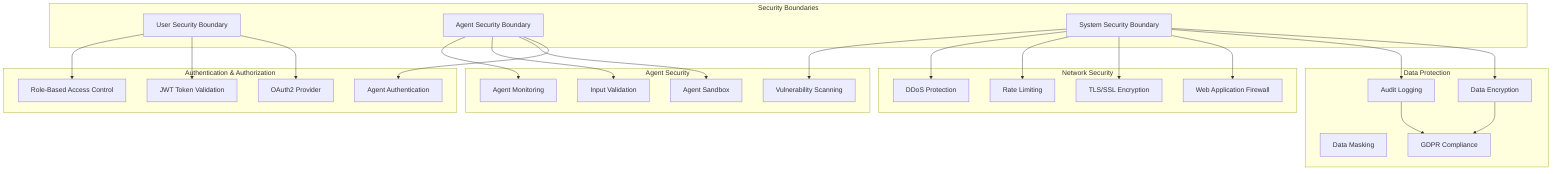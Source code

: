 graph TB
    subgraph "Security Boundaries"
        UserBoundary[User Security Boundary]
        AgentBoundary[Agent Security Boundary]
        SystemBoundary[System Security Boundary]
    end

    subgraph "Authentication & Authorization"
        OAuth[OAuth2 Provider]
        JWT[JWT Token Validation]
        RBAC[Role-Based Access Control]
        AgentAuth[Agent Authentication]
    end

    subgraph "Data Protection"
        Encryption[Data Encryption]
        Masking[Data Masking]
        Audit[Audit Logging]
        Compliance[GDPR Compliance]
    end

    subgraph "Network Security"
        Firewall[Web Application Firewall]
        HTTPS[TLS/SSL Encryption]
        RateLimit[Rate Limiting]
        DDoS[DDoS Protection]
    end

    subgraph "Agent Security"
        Sandbox[Agent Sandbox]
        Validation[Input Validation]
        Monitoring[Agent Monitoring]
        Scanning[Vulnerability Scanning]
    end

    UserBoundary --> OAuth
    UserBoundary --> JWT
    UserBoundary --> RBAC

    AgentBoundary --> AgentAuth
    AgentBoundary --> Sandbox
    AgentBoundary --> Validation

    SystemBoundary --> Encryption
    SystemBoundary --> Audit
    SystemBoundary --> Firewall
    SystemBoundary --> HTTPS

    AgentBoundary --> Monitoring
    SystemBoundary --> RateLimit
    SystemBoundary --> DDoS
    SystemBoundary --> Scanning

    Encryption --> Compliance
    Audit --> Compliance